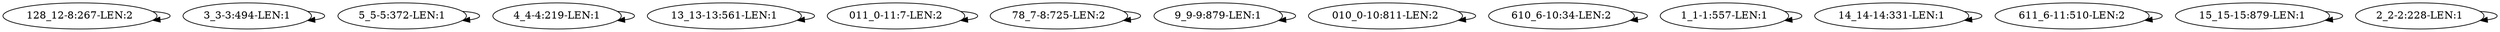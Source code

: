 digraph G {
    "128_12-8:267-LEN:2" -> "128_12-8:267-LEN:2";
    "3_3-3:494-LEN:1" -> "3_3-3:494-LEN:1";
    "5_5-5:372-LEN:1" -> "5_5-5:372-LEN:1";
    "4_4-4:219-LEN:1" -> "4_4-4:219-LEN:1";
    "13_13-13:561-LEN:1" -> "13_13-13:561-LEN:1";
    "011_0-11:7-LEN:2" -> "011_0-11:7-LEN:2";
    "78_7-8:725-LEN:2" -> "78_7-8:725-LEN:2";
    "9_9-9:879-LEN:1" -> "9_9-9:879-LEN:1";
    "010_0-10:811-LEN:2" -> "010_0-10:811-LEN:2";
    "610_6-10:34-LEN:2" -> "610_6-10:34-LEN:2";
    "1_1-1:557-LEN:1" -> "1_1-1:557-LEN:1";
    "14_14-14:331-LEN:1" -> "14_14-14:331-LEN:1";
    "611_6-11:510-LEN:2" -> "611_6-11:510-LEN:2";
    "15_15-15:879-LEN:1" -> "15_15-15:879-LEN:1";
    "2_2-2:228-LEN:1" -> "2_2-2:228-LEN:1";
}
